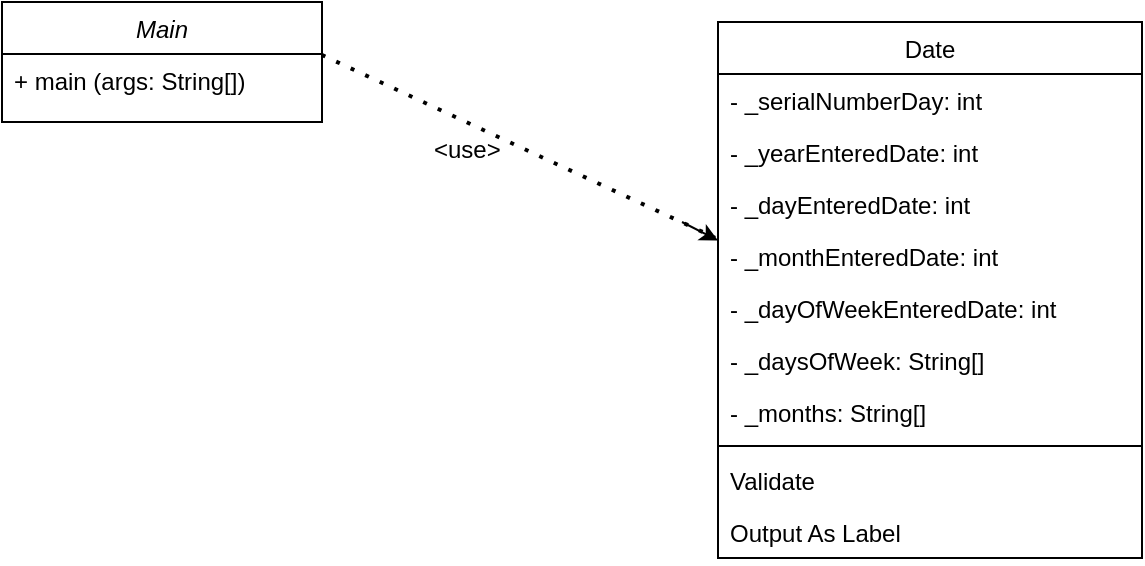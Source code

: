 <mxfile version="15.2.9" type="github">
  <diagram id="C5RBs43oDa-KdzZeNtuy" name="Page-1">
    <mxGraphModel dx="723" dy="377" grid="1" gridSize="10" guides="1" tooltips="1" connect="1" arrows="1" fold="1" page="1" pageScale="1" pageWidth="827" pageHeight="1169" math="0" shadow="0">
      <root>
        <mxCell id="WIyWlLk6GJQsqaUBKTNV-0" />
        <mxCell id="WIyWlLk6GJQsqaUBKTNV-1" parent="WIyWlLk6GJQsqaUBKTNV-0" />
        <mxCell id="0mghQ2kBBv2Q5slXzAvy-11" value="Main" style="swimlane;fontStyle=2;align=center;verticalAlign=top;childLayout=stackLayout;horizontal=1;startSize=26;horizontalStack=0;resizeParent=1;resizeLast=0;collapsible=1;marginBottom=0;rounded=0;shadow=0;strokeWidth=1;" vertex="1" parent="WIyWlLk6GJQsqaUBKTNV-1">
          <mxGeometry x="160" y="120" width="160" height="60" as="geometry">
            <mxRectangle x="220" y="120" width="160" height="26" as="alternateBounds" />
          </mxGeometry>
        </mxCell>
        <mxCell id="0mghQ2kBBv2Q5slXzAvy-12" value="+ main (args: String[])" style="text;align=left;verticalAlign=top;spacingLeft=4;spacingRight=4;overflow=hidden;rotatable=0;points=[[0,0.5],[1,0.5]];portConstraint=eastwest;dashed=1;" vertex="1" parent="0mghQ2kBBv2Q5slXzAvy-11">
          <mxGeometry y="26" width="160" height="26" as="geometry" />
        </mxCell>
        <mxCell id="0mghQ2kBBv2Q5slXzAvy-13" value="Date" style="swimlane;fontStyle=0;align=center;verticalAlign=top;childLayout=stackLayout;horizontal=1;startSize=26;horizontalStack=0;resizeParent=1;resizeLast=0;collapsible=1;marginBottom=0;rounded=0;shadow=0;strokeWidth=1;" vertex="1" parent="WIyWlLk6GJQsqaUBKTNV-1">
          <mxGeometry x="518" y="130" width="212" height="268" as="geometry">
            <mxRectangle x="550" y="140" width="160" height="26" as="alternateBounds" />
          </mxGeometry>
        </mxCell>
        <mxCell id="0mghQ2kBBv2Q5slXzAvy-14" value="- _serialNumberDay: int" style="text;align=left;verticalAlign=top;spacingLeft=4;spacingRight=4;overflow=hidden;rotatable=0;points=[[0,0.5],[1,0.5]];portConstraint=eastwest;" vertex="1" parent="0mghQ2kBBv2Q5slXzAvy-13">
          <mxGeometry y="26" width="212" height="26" as="geometry" />
        </mxCell>
        <mxCell id="0mghQ2kBBv2Q5slXzAvy-15" value="- _yearEnteredDate: int" style="text;align=left;verticalAlign=top;spacingLeft=4;spacingRight=4;overflow=hidden;rotatable=0;points=[[0,0.5],[1,0.5]];portConstraint=eastwest;rounded=0;shadow=0;html=0;" vertex="1" parent="0mghQ2kBBv2Q5slXzAvy-13">
          <mxGeometry y="52" width="212" height="26" as="geometry" />
        </mxCell>
        <mxCell id="0mghQ2kBBv2Q5slXzAvy-17" value="- _dayEnteredDate: int" style="text;align=left;verticalAlign=top;spacingLeft=4;spacingRight=4;overflow=hidden;rotatable=0;points=[[0,0.5],[1,0.5]];portConstraint=eastwest;rounded=0;shadow=0;html=0;" vertex="1" parent="0mghQ2kBBv2Q5slXzAvy-13">
          <mxGeometry y="78" width="212" height="26" as="geometry" />
        </mxCell>
        <mxCell id="0mghQ2kBBv2Q5slXzAvy-16" value="- _monthEnteredDate: int" style="text;align=left;verticalAlign=top;spacingLeft=4;spacingRight=4;overflow=hidden;rotatable=0;points=[[0,0.5],[1,0.5]];portConstraint=eastwest;rounded=0;shadow=0;html=0;" vertex="1" parent="0mghQ2kBBv2Q5slXzAvy-13">
          <mxGeometry y="104" width="212" height="26" as="geometry" />
        </mxCell>
        <mxCell id="0mghQ2kBBv2Q5slXzAvy-18" value="- _dayOfWeekEnteredDate: int" style="text;align=left;verticalAlign=top;spacingLeft=4;spacingRight=4;overflow=hidden;rotatable=0;points=[[0,0.5],[1,0.5]];portConstraint=eastwest;rounded=0;shadow=0;html=0;" vertex="1" parent="0mghQ2kBBv2Q5slXzAvy-13">
          <mxGeometry y="130" width="212" height="26" as="geometry" />
        </mxCell>
        <mxCell id="0mghQ2kBBv2Q5slXzAvy-25" value="- _daysOfWeek: String[]" style="text;align=left;verticalAlign=top;spacingLeft=4;spacingRight=4;overflow=hidden;rotatable=0;points=[[0,0.5],[1,0.5]];portConstraint=eastwest;rounded=0;shadow=0;html=0;" vertex="1" parent="0mghQ2kBBv2Q5slXzAvy-13">
          <mxGeometry y="156" width="212" height="26" as="geometry" />
        </mxCell>
        <mxCell id="0mghQ2kBBv2Q5slXzAvy-26" value="- _months: String[]" style="text;align=left;verticalAlign=top;spacingLeft=4;spacingRight=4;overflow=hidden;rotatable=0;points=[[0,0.5],[1,0.5]];portConstraint=eastwest;rounded=0;shadow=0;html=0;" vertex="1" parent="0mghQ2kBBv2Q5slXzAvy-13">
          <mxGeometry y="182" width="212" height="26" as="geometry" />
        </mxCell>
        <mxCell id="0mghQ2kBBv2Q5slXzAvy-19" value="" style="line;html=1;strokeWidth=1;align=left;verticalAlign=middle;spacingTop=-1;spacingLeft=3;spacingRight=3;rotatable=0;labelPosition=right;points=[];portConstraint=eastwest;" vertex="1" parent="0mghQ2kBBv2Q5slXzAvy-13">
          <mxGeometry y="208" width="212" height="8" as="geometry" />
        </mxCell>
        <mxCell id="0mghQ2kBBv2Q5slXzAvy-20" value="Validate" style="text;align=left;verticalAlign=top;spacingLeft=4;spacingRight=4;overflow=hidden;rotatable=0;points=[[0,0.5],[1,0.5]];portConstraint=eastwest;" vertex="1" parent="0mghQ2kBBv2Q5slXzAvy-13">
          <mxGeometry y="216" width="212" height="26" as="geometry" />
        </mxCell>
        <mxCell id="0mghQ2kBBv2Q5slXzAvy-21" value="Output As Label" style="text;align=left;verticalAlign=top;spacingLeft=4;spacingRight=4;overflow=hidden;rotatable=0;points=[[0,0.5],[1,0.5]];portConstraint=eastwest;" vertex="1" parent="0mghQ2kBBv2Q5slXzAvy-13">
          <mxGeometry y="242" width="212" height="26" as="geometry" />
        </mxCell>
        <mxCell id="0mghQ2kBBv2Q5slXzAvy-22" value="" style="endArrow=none;dashed=1;html=1;dashPattern=1 3;strokeWidth=2;entryX=-0.007;entryY=0.148;entryDx=0;entryDy=0;entryPerimeter=0;exitX=0.999;exitY=0.016;exitDx=0;exitDy=0;exitPerimeter=0;" edge="1" parent="WIyWlLk6GJQsqaUBKTNV-1" source="0mghQ2kBBv2Q5slXzAvy-12" target="0mghQ2kBBv2Q5slXzAvy-16">
          <mxGeometry width="50" height="50" relative="1" as="geometry">
            <mxPoint x="260" y="330" as="sourcePoint" />
            <mxPoint x="310" y="280" as="targetPoint" />
          </mxGeometry>
        </mxCell>
        <mxCell id="0mghQ2kBBv2Q5slXzAvy-23" value="&lt;use&gt;" style="text;strokeColor=none;fillColor=none;align=left;verticalAlign=top;spacingLeft=4;spacingRight=4;overflow=hidden;rotatable=0;points=[[0,0.5],[1,0.5]];portConstraint=eastwest;" vertex="1" parent="WIyWlLk6GJQsqaUBKTNV-1">
          <mxGeometry x="370" y="180" width="60" height="26" as="geometry" />
        </mxCell>
        <mxCell id="0mghQ2kBBv2Q5slXzAvy-24" value="" style="endArrow=classic;html=1;entryX=0;entryY=0.203;entryDx=0;entryDy=0;entryPerimeter=0;" edge="1" parent="WIyWlLk6GJQsqaUBKTNV-1" target="0mghQ2kBBv2Q5slXzAvy-16">
          <mxGeometry width="50" height="50" relative="1" as="geometry">
            <mxPoint x="500" y="230" as="sourcePoint" />
            <mxPoint x="400" y="280" as="targetPoint" />
          </mxGeometry>
        </mxCell>
      </root>
    </mxGraphModel>
  </diagram>
</mxfile>
